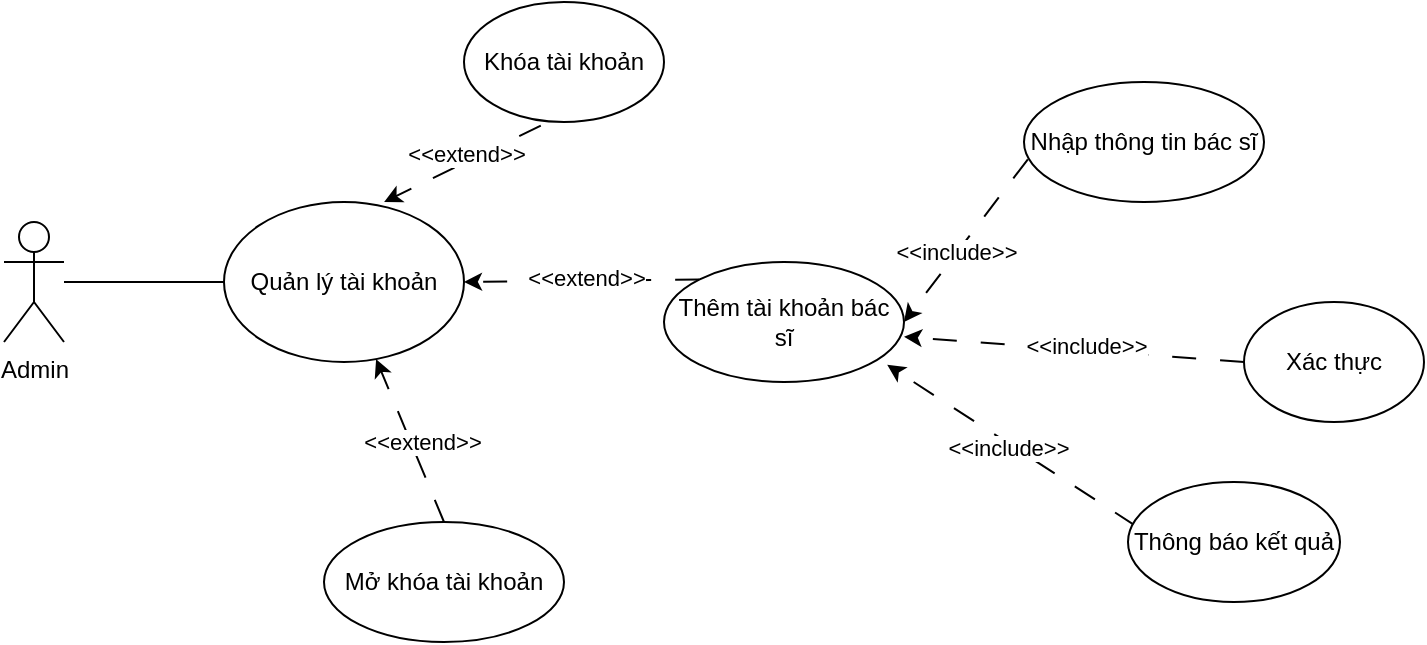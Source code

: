 <mxfile version="21.6.8" type="device">
  <diagram name="Trang-1" id="PyRMa_9eJ0PeFTDLH9z7">
    <mxGraphModel dx="996" dy="581" grid="1" gridSize="10" guides="1" tooltips="1" connect="1" arrows="1" fold="1" page="1" pageScale="1" pageWidth="827" pageHeight="1169" math="0" shadow="0">
      <root>
        <mxCell id="0" />
        <mxCell id="1" parent="0" />
        <mxCell id="_JAWDLp8NOgNaPrYZwcd-49" value="Admin" style="shape=umlActor;verticalLabelPosition=bottom;verticalAlign=top;html=1;outlineConnect=0;" vertex="1" parent="1">
          <mxGeometry x="50" y="260" width="30" height="60" as="geometry" />
        </mxCell>
        <mxCell id="_JAWDLp8NOgNaPrYZwcd-50" value="Quản lý tài khoản" style="ellipse;whiteSpace=wrap;html=1;" vertex="1" parent="1">
          <mxGeometry x="160" y="250" width="120" height="80" as="geometry" />
        </mxCell>
        <mxCell id="_JAWDLp8NOgNaPrYZwcd-51" value="" style="endArrow=none;html=1;rounded=0;entryX=0;entryY=0.5;entryDx=0;entryDy=0;" edge="1" parent="1" target="_JAWDLp8NOgNaPrYZwcd-50">
          <mxGeometry width="50" height="50" relative="1" as="geometry">
            <mxPoint x="80" y="290" as="sourcePoint" />
            <mxPoint x="130" y="240" as="targetPoint" />
          </mxGeometry>
        </mxCell>
        <mxCell id="_JAWDLp8NOgNaPrYZwcd-52" value="Khóa tài khoản" style="ellipse;whiteSpace=wrap;html=1;" vertex="1" parent="1">
          <mxGeometry x="280" y="150" width="100" height="60" as="geometry" />
        </mxCell>
        <mxCell id="_JAWDLp8NOgNaPrYZwcd-54" value="Thêm tài khoản bác sĩ" style="ellipse;whiteSpace=wrap;html=1;" vertex="1" parent="1">
          <mxGeometry x="380" y="280" width="120" height="60" as="geometry" />
        </mxCell>
        <mxCell id="_JAWDLp8NOgNaPrYZwcd-55" value="" style="endArrow=classic;html=1;rounded=0;entryX=0.667;entryY=0;entryDx=0;entryDy=0;entryPerimeter=0;exitX=0.384;exitY=1.03;exitDx=0;exitDy=0;dashed=1;dashPattern=12 12;exitPerimeter=0;" edge="1" parent="1" source="_JAWDLp8NOgNaPrYZwcd-52" target="_JAWDLp8NOgNaPrYZwcd-50">
          <mxGeometry width="50" height="50" relative="1" as="geometry">
            <mxPoint x="390" y="410" as="sourcePoint" />
            <mxPoint x="440" y="360" as="targetPoint" />
          </mxGeometry>
        </mxCell>
        <mxCell id="_JAWDLp8NOgNaPrYZwcd-58" value="&amp;lt;&amp;lt;extend&amp;gt;&amp;gt;" style="edgeLabel;html=1;align=center;verticalAlign=middle;resizable=0;points=[];" vertex="1" connectable="0" parent="_JAWDLp8NOgNaPrYZwcd-55">
          <mxGeometry x="-0.061" y="-4" relative="1" as="geometry">
            <mxPoint x="1" as="offset" />
          </mxGeometry>
        </mxCell>
        <mxCell id="_JAWDLp8NOgNaPrYZwcd-57" value="" style="endArrow=classic;html=1;rounded=0;entryX=1;entryY=0.5;entryDx=0;entryDy=0;exitX=0;exitY=0;exitDx=0;exitDy=0;dashed=1;dashPattern=12 12;" edge="1" parent="1" source="_JAWDLp8NOgNaPrYZwcd-54" target="_JAWDLp8NOgNaPrYZwcd-50">
          <mxGeometry width="50" height="50" relative="1" as="geometry">
            <mxPoint x="310" y="350" as="sourcePoint" />
            <mxPoint x="440" y="360" as="targetPoint" />
          </mxGeometry>
        </mxCell>
        <mxCell id="_JAWDLp8NOgNaPrYZwcd-61" value="&amp;lt;&amp;lt;extend&amp;gt;&amp;gt;" style="edgeLabel;html=1;align=center;verticalAlign=middle;resizable=0;points=[];" vertex="1" connectable="0" parent="_JAWDLp8NOgNaPrYZwcd-57">
          <mxGeometry x="-0.031" y="-2" relative="1" as="geometry">
            <mxPoint as="offset" />
          </mxGeometry>
        </mxCell>
        <mxCell id="_JAWDLp8NOgNaPrYZwcd-65" value="" style="endArrow=classic;html=1;rounded=0;entryX=1;entryY=0.5;entryDx=0;entryDy=0;exitX=0.016;exitY=0.644;exitDx=0;exitDy=0;exitPerimeter=0;dashed=1;dashPattern=12 12;" edge="1" parent="1" source="_JAWDLp8NOgNaPrYZwcd-66" target="_JAWDLp8NOgNaPrYZwcd-54">
          <mxGeometry width="50" height="50" relative="1" as="geometry">
            <mxPoint x="480" y="350" as="sourcePoint" />
            <mxPoint x="440" y="350" as="targetPoint" />
          </mxGeometry>
        </mxCell>
        <mxCell id="_JAWDLp8NOgNaPrYZwcd-67" value="&amp;lt;&amp;lt;include&amp;gt;&amp;gt;" style="edgeLabel;html=1;align=center;verticalAlign=middle;resizable=0;points=[];" vertex="1" connectable="0" parent="_JAWDLp8NOgNaPrYZwcd-65">
          <mxGeometry x="0.144" y="-1" relative="1" as="geometry">
            <mxPoint as="offset" />
          </mxGeometry>
        </mxCell>
        <mxCell id="_JAWDLp8NOgNaPrYZwcd-66" value="Nhập thông tin bác sĩ" style="ellipse;whiteSpace=wrap;html=1;" vertex="1" parent="1">
          <mxGeometry x="560" y="190" width="120" height="60" as="geometry" />
        </mxCell>
        <mxCell id="_JAWDLp8NOgNaPrYZwcd-68" value="" style="endArrow=classic;html=1;rounded=0;entryX=1;entryY=0.623;entryDx=0;entryDy=0;dashed=1;dashPattern=12 12;exitX=0;exitY=0.5;exitDx=0;exitDy=0;entryPerimeter=0;" edge="1" parent="1" source="_JAWDLp8NOgNaPrYZwcd-70" target="_JAWDLp8NOgNaPrYZwcd-54">
          <mxGeometry width="50" height="50" relative="1" as="geometry">
            <mxPoint x="667.57" y="330" as="sourcePoint" />
            <mxPoint x="489.996" y="301.213" as="targetPoint" />
          </mxGeometry>
        </mxCell>
        <mxCell id="_JAWDLp8NOgNaPrYZwcd-69" value="&amp;lt;&amp;lt;include&amp;gt;&amp;gt;" style="edgeLabel;html=1;align=center;verticalAlign=middle;resizable=0;points=[];" vertex="1" connectable="0" parent="_JAWDLp8NOgNaPrYZwcd-68">
          <mxGeometry x="-0.065" y="-2" relative="1" as="geometry">
            <mxPoint as="offset" />
          </mxGeometry>
        </mxCell>
        <mxCell id="_JAWDLp8NOgNaPrYZwcd-70" value="Xác thực" style="ellipse;whiteSpace=wrap;html=1;" vertex="1" parent="1">
          <mxGeometry x="670" y="300" width="90" height="60" as="geometry" />
        </mxCell>
        <mxCell id="_JAWDLp8NOgNaPrYZwcd-71" value="" style="endArrow=classic;html=1;rounded=0;entryX=0.93;entryY=0.857;entryDx=0;entryDy=0;entryPerimeter=0;exitX=0.034;exitY=0.363;exitDx=0;exitDy=0;exitPerimeter=0;dashed=1;dashPattern=12 12;" edge="1" parent="1" source="_JAWDLp8NOgNaPrYZwcd-73" target="_JAWDLp8NOgNaPrYZwcd-54">
          <mxGeometry width="50" height="50" relative="1" as="geometry">
            <mxPoint x="510" y="480" as="sourcePoint" />
            <mxPoint x="440" y="480" as="targetPoint" />
          </mxGeometry>
        </mxCell>
        <mxCell id="_JAWDLp8NOgNaPrYZwcd-72" value="&amp;lt;&amp;lt;include&amp;gt;&amp;gt;" style="edgeLabel;html=1;align=center;verticalAlign=middle;resizable=0;points=[];" vertex="1" connectable="0" parent="_JAWDLp8NOgNaPrYZwcd-71">
          <mxGeometry x="0.014" y="2" relative="1" as="geometry">
            <mxPoint as="offset" />
          </mxGeometry>
        </mxCell>
        <mxCell id="_JAWDLp8NOgNaPrYZwcd-73" value="Thông báo kết quả" style="ellipse;whiteSpace=wrap;html=1;" vertex="1" parent="1">
          <mxGeometry x="612" y="390" width="106" height="60" as="geometry" />
        </mxCell>
        <mxCell id="_JAWDLp8NOgNaPrYZwcd-75" value="Mở khóa tài khoản" style="ellipse;whiteSpace=wrap;html=1;" vertex="1" parent="1">
          <mxGeometry x="210" y="410" width="120" height="60" as="geometry" />
        </mxCell>
        <mxCell id="_JAWDLp8NOgNaPrYZwcd-76" value="" style="endArrow=classic;html=1;rounded=0;dashed=1;dashPattern=12 12;exitX=0.5;exitY=0;exitDx=0;exitDy=0;" edge="1" parent="1" source="_JAWDLp8NOgNaPrYZwcd-75" target="_JAWDLp8NOgNaPrYZwcd-50">
          <mxGeometry width="50" height="50" relative="1" as="geometry">
            <mxPoint x="250" y="350" as="sourcePoint" />
            <mxPoint x="250" y="260" as="targetPoint" />
          </mxGeometry>
        </mxCell>
        <mxCell id="_JAWDLp8NOgNaPrYZwcd-77" value="&amp;lt;&amp;lt;extend&amp;gt;&amp;gt;" style="edgeLabel;html=1;align=center;verticalAlign=middle;resizable=0;points=[];" vertex="1" connectable="0" parent="_JAWDLp8NOgNaPrYZwcd-76">
          <mxGeometry x="-0.061" y="-4" relative="1" as="geometry">
            <mxPoint x="1" as="offset" />
          </mxGeometry>
        </mxCell>
      </root>
    </mxGraphModel>
  </diagram>
</mxfile>
